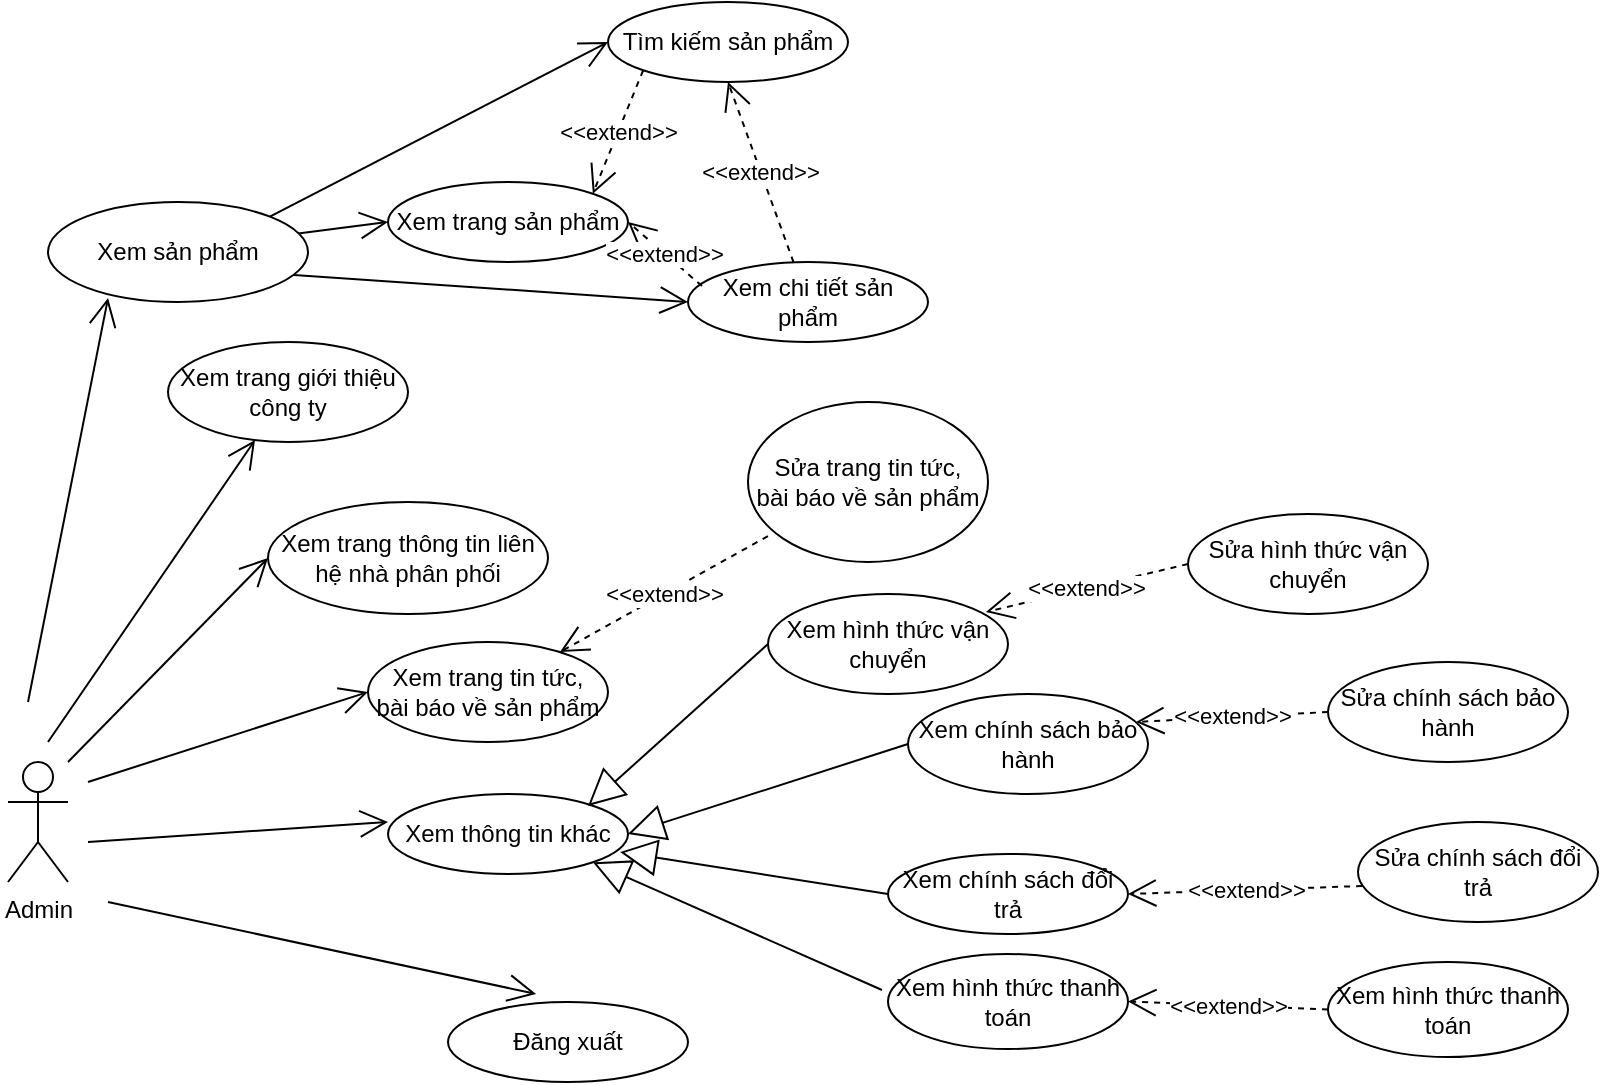 <mxfile version="13.9.2" type="github">
  <diagram id="htsnJRiTy0PdUouxYch2" name="Page-1">
    <mxGraphModel dx="1036" dy="462" grid="1" gridSize="10" guides="1" tooltips="1" connect="1" arrows="1" fold="1" page="1" pageScale="1" pageWidth="850" pageHeight="1100" math="0" shadow="0">
      <root>
        <mxCell id="0" />
        <mxCell id="1" parent="0" />
        <mxCell id="hs60Bh9PJOF-6od84D4g-1" value="Admin" style="shape=umlActor;verticalLabelPosition=bottom;verticalAlign=top;html=1;outlineConnect=0;" vertex="1" parent="1">
          <mxGeometry x="540" y="560" width="30" height="60" as="geometry" />
        </mxCell>
        <mxCell id="hs60Bh9PJOF-6od84D4g-2" value="Sửa hình thức vận chuyển" style="ellipse;whiteSpace=wrap;html=1;" vertex="1" parent="1">
          <mxGeometry x="1130" y="436" width="120" height="50" as="geometry" />
        </mxCell>
        <mxCell id="hs60Bh9PJOF-6od84D4g-3" value="Sửa chính sách bảo hành" style="ellipse;whiteSpace=wrap;html=1;" vertex="1" parent="1">
          <mxGeometry x="1200" y="510" width="120" height="50" as="geometry" />
        </mxCell>
        <mxCell id="hs60Bh9PJOF-6od84D4g-4" value="Sửa chính sách đổi trả" style="ellipse;whiteSpace=wrap;html=1;" vertex="1" parent="1">
          <mxGeometry x="1215" y="590" width="120" height="50" as="geometry" />
        </mxCell>
        <mxCell id="hs60Bh9PJOF-6od84D4g-5" style="edgeStyle=orthogonalEdgeStyle;rounded=0;orthogonalLoop=1;jettySize=auto;html=1;exitX=0.5;exitY=1;exitDx=0;exitDy=0;" edge="1" parent="1" source="hs60Bh9PJOF-6od84D4g-4" target="hs60Bh9PJOF-6od84D4g-4">
          <mxGeometry relative="1" as="geometry" />
        </mxCell>
        <mxCell id="hs60Bh9PJOF-6od84D4g-6" value="Xem hình thức thanh toán" style="ellipse;whiteSpace=wrap;html=1;" vertex="1" parent="1">
          <mxGeometry x="1200" y="660" width="120" height="47.5" as="geometry" />
        </mxCell>
        <mxCell id="hs60Bh9PJOF-6od84D4g-13" value="Đăng xuất" style="ellipse;whiteSpace=wrap;html=1;" vertex="1" parent="1">
          <mxGeometry x="760" y="680" width="120" height="40" as="geometry" />
        </mxCell>
        <mxCell id="hs60Bh9PJOF-6od84D4g-14" value="" style="endArrow=open;endFill=1;endSize=12;html=1;entryX=0.367;entryY=-0.1;entryDx=0;entryDy=0;entryPerimeter=0;" edge="1" parent="1" target="hs60Bh9PJOF-6od84D4g-13">
          <mxGeometry width="160" relative="1" as="geometry">
            <mxPoint x="590" y="630" as="sourcePoint" />
            <mxPoint x="452.426" y="697.322" as="targetPoint" />
          </mxGeometry>
        </mxCell>
        <mxCell id="hs60Bh9PJOF-6od84D4g-16" value="Xem trang tin tức, &lt;br&gt;bài báo về sản phẩm" style="ellipse;whiteSpace=wrap;html=1;" vertex="1" parent="1">
          <mxGeometry x="720" y="500" width="120" height="50" as="geometry" />
        </mxCell>
        <mxCell id="hs60Bh9PJOF-6od84D4g-17" value="Xem trang thông tin liên hệ nhà phân phối" style="ellipse;whiteSpace=wrap;html=1;" vertex="1" parent="1">
          <mxGeometry x="670" y="430" width="140" height="56" as="geometry" />
        </mxCell>
        <mxCell id="hs60Bh9PJOF-6od84D4g-18" value="Xem hình thức thanh toán" style="ellipse;whiteSpace=wrap;html=1;" vertex="1" parent="1">
          <mxGeometry x="980" y="656" width="120" height="47.5" as="geometry" />
        </mxCell>
        <mxCell id="hs60Bh9PJOF-6od84D4g-19" value="Xem hình thức vận chuyển" style="ellipse;whiteSpace=wrap;html=1;" vertex="1" parent="1">
          <mxGeometry x="920" y="476" width="120" height="50" as="geometry" />
        </mxCell>
        <mxCell id="hs60Bh9PJOF-6od84D4g-20" value="Xem chính sách bảo hành" style="ellipse;whiteSpace=wrap;html=1;" vertex="1" parent="1">
          <mxGeometry x="990" y="526" width="120" height="50" as="geometry" />
        </mxCell>
        <mxCell id="hs60Bh9PJOF-6od84D4g-21" value="Xem chính sách đổi trả" style="ellipse;whiteSpace=wrap;html=1;" vertex="1" parent="1">
          <mxGeometry x="980" y="606" width="120" height="40" as="geometry" />
        </mxCell>
        <mxCell id="hs60Bh9PJOF-6od84D4g-22" value="Xem thông tin khác" style="ellipse;whiteSpace=wrap;html=1;" vertex="1" parent="1">
          <mxGeometry x="730" y="576" width="120" height="40" as="geometry" />
        </mxCell>
        <mxCell id="hs60Bh9PJOF-6od84D4g-23" value="Xem trang giới thiệu công ty" style="ellipse;whiteSpace=wrap;html=1;" vertex="1" parent="1">
          <mxGeometry x="620" y="350" width="120" height="50" as="geometry" />
        </mxCell>
        <mxCell id="hs60Bh9PJOF-6od84D4g-24" value="" style="endArrow=block;endSize=16;endFill=0;html=1;exitX=0;exitY=0.5;exitDx=0;exitDy=0;" edge="1" parent="1" source="hs60Bh9PJOF-6od84D4g-19">
          <mxGeometry width="160" relative="1" as="geometry">
            <mxPoint x="650" y="676" as="sourcePoint" />
            <mxPoint x="830" y="582" as="targetPoint" />
          </mxGeometry>
        </mxCell>
        <mxCell id="hs60Bh9PJOF-6od84D4g-25" value="" style="endArrow=block;endSize=16;endFill=0;html=1;entryX=1;entryY=0.5;entryDx=0;entryDy=0;exitX=0;exitY=0.5;exitDx=0;exitDy=0;" edge="1" parent="1" source="hs60Bh9PJOF-6od84D4g-20" target="hs60Bh9PJOF-6od84D4g-22">
          <mxGeometry width="160" relative="1" as="geometry">
            <mxPoint x="886.96" y="688" as="sourcePoint" />
            <mxPoint x="842.426" y="620.142" as="targetPoint" />
          </mxGeometry>
        </mxCell>
        <mxCell id="hs60Bh9PJOF-6od84D4g-26" value="" style="endArrow=block;endSize=16;endFill=0;html=1;entryX=0.967;entryY=0.725;entryDx=0;entryDy=0;exitX=0;exitY=0.5;exitDx=0;exitDy=0;entryPerimeter=0;" edge="1" parent="1" source="hs60Bh9PJOF-6od84D4g-21" target="hs60Bh9PJOF-6od84D4g-22">
          <mxGeometry width="160" relative="1" as="geometry">
            <mxPoint x="1000" y="581" as="sourcePoint" />
            <mxPoint x="860" y="606" as="targetPoint" />
          </mxGeometry>
        </mxCell>
        <mxCell id="hs60Bh9PJOF-6od84D4g-27" value="" style="endArrow=block;endSize=16;endFill=0;html=1;entryX=1;entryY=1;entryDx=0;entryDy=0;exitX=-0.025;exitY=0.379;exitDx=0;exitDy=0;exitPerimeter=0;" edge="1" parent="1" source="hs60Bh9PJOF-6od84D4g-18" target="hs60Bh9PJOF-6od84D4g-22">
          <mxGeometry width="160" relative="1" as="geometry">
            <mxPoint x="990" y="636" as="sourcePoint" />
            <mxPoint x="856.04" y="615" as="targetPoint" />
          </mxGeometry>
        </mxCell>
        <mxCell id="hs60Bh9PJOF-6od84D4g-28" value="" style="endArrow=open;endFill=1;endSize=12;html=1;entryX=0;entryY=0.5;entryDx=0;entryDy=0;" edge="1" parent="1" target="hs60Bh9PJOF-6od84D4g-17">
          <mxGeometry width="160" relative="1" as="geometry">
            <mxPoint x="570" y="560" as="sourcePoint" />
            <mxPoint x="442.426" y="727.322" as="targetPoint" />
          </mxGeometry>
        </mxCell>
        <mxCell id="hs60Bh9PJOF-6od84D4g-29" value="" style="endArrow=open;endFill=1;endSize=12;html=1;entryX=0;entryY=0.5;entryDx=0;entryDy=0;" edge="1" parent="1" target="hs60Bh9PJOF-6od84D4g-16">
          <mxGeometry width="160" relative="1" as="geometry">
            <mxPoint x="580" y="570" as="sourcePoint" />
            <mxPoint x="720" y="461" as="targetPoint" />
          </mxGeometry>
        </mxCell>
        <mxCell id="hs60Bh9PJOF-6od84D4g-30" value="" style="endArrow=open;endFill=1;endSize=12;html=1;entryX=0;entryY=0.35;entryDx=0;entryDy=0;entryPerimeter=0;" edge="1" parent="1" target="hs60Bh9PJOF-6od84D4g-22">
          <mxGeometry width="160" relative="1" as="geometry">
            <mxPoint x="580" y="600" as="sourcePoint" />
            <mxPoint x="720" y="541" as="targetPoint" />
          </mxGeometry>
        </mxCell>
        <mxCell id="hs60Bh9PJOF-6od84D4g-31" value="" style="endArrow=open;endFill=1;endSize=12;html=1;" edge="1" parent="1" target="hs60Bh9PJOF-6od84D4g-23">
          <mxGeometry width="160" relative="1" as="geometry">
            <mxPoint x="560" y="550" as="sourcePoint" />
            <mxPoint x="720" y="461" as="targetPoint" />
          </mxGeometry>
        </mxCell>
        <mxCell id="hs60Bh9PJOF-6od84D4g-32" value="&amp;lt;&amp;lt;extend&amp;gt;&amp;gt;" style="endArrow=open;endSize=12;dashed=1;html=1;exitX=0;exitY=0.5;exitDx=0;exitDy=0;entryX=0.908;entryY=0.18;entryDx=0;entryDy=0;entryPerimeter=0;" edge="1" parent="1" source="hs60Bh9PJOF-6od84D4g-2" target="hs60Bh9PJOF-6od84D4g-19">
          <mxGeometry width="160" relative="1" as="geometry">
            <mxPoint x="1200" y="245" as="sourcePoint" />
            <mxPoint x="1100.96" y="247" as="targetPoint" />
          </mxGeometry>
        </mxCell>
        <mxCell id="hs60Bh9PJOF-6od84D4g-34" value="&amp;lt;&amp;lt;extend&amp;gt;&amp;gt;" style="endArrow=open;endSize=12;dashed=1;html=1;exitX=0;exitY=0.5;exitDx=0;exitDy=0;entryX=0.95;entryY=0.28;entryDx=0;entryDy=0;entryPerimeter=0;" edge="1" parent="1" source="hs60Bh9PJOF-6od84D4g-3" target="hs60Bh9PJOF-6od84D4g-20">
          <mxGeometry width="160" relative="1" as="geometry">
            <mxPoint x="1140" y="471" as="sourcePoint" />
            <mxPoint x="1038.96" y="495" as="targetPoint" />
          </mxGeometry>
        </mxCell>
        <mxCell id="hs60Bh9PJOF-6od84D4g-35" value="&amp;lt;&amp;lt;extend&amp;gt;&amp;gt;" style="endArrow=open;endSize=12;dashed=1;html=1;exitX=0.017;exitY=0.64;exitDx=0;exitDy=0;entryX=1;entryY=0.5;entryDx=0;entryDy=0;exitPerimeter=0;" edge="1" parent="1" source="hs60Bh9PJOF-6od84D4g-4" target="hs60Bh9PJOF-6od84D4g-21">
          <mxGeometry width="160" relative="1" as="geometry">
            <mxPoint x="1210" y="545" as="sourcePoint" />
            <mxPoint x="1114" y="550" as="targetPoint" />
          </mxGeometry>
        </mxCell>
        <mxCell id="hs60Bh9PJOF-6od84D4g-36" value="&amp;lt;&amp;lt;extend&amp;gt;&amp;gt;" style="endArrow=open;endSize=12;dashed=1;html=1;exitX=0;exitY=0.5;exitDx=0;exitDy=0;entryX=1;entryY=0.5;entryDx=0;entryDy=0;" edge="1" parent="1" source="hs60Bh9PJOF-6od84D4g-6" target="hs60Bh9PJOF-6od84D4g-18">
          <mxGeometry width="160" relative="1" as="geometry">
            <mxPoint x="1227.04" y="632" as="sourcePoint" />
            <mxPoint x="1110" y="636" as="targetPoint" />
          </mxGeometry>
        </mxCell>
        <mxCell id="hs60Bh9PJOF-6od84D4g-37" value="&amp;lt;&amp;lt;extend&amp;gt;&amp;gt;" style="endArrow=open;endSize=12;dashed=1;html=1;exitX=0.083;exitY=0.838;exitDx=0;exitDy=0;exitPerimeter=0;" edge="1" parent="1" source="hs60Bh9PJOF-6od84D4g-38" target="hs60Bh9PJOF-6od84D4g-16">
          <mxGeometry width="160" relative="1" as="geometry">
            <mxPoint x="920" y="450" as="sourcePoint" />
            <mxPoint x="1038.96" y="495" as="targetPoint" />
          </mxGeometry>
        </mxCell>
        <mxCell id="hs60Bh9PJOF-6od84D4g-38" value="Sửa trang tin tức,&lt;br&gt;bài báo về sản phẩm" style="ellipse;whiteSpace=wrap;html=1;" vertex="1" parent="1">
          <mxGeometry x="910" y="380" width="120" height="80" as="geometry" />
        </mxCell>
        <mxCell id="hs60Bh9PJOF-6od84D4g-39" value="Xem chi tiết sản phẩm" style="ellipse;whiteSpace=wrap;html=1;" vertex="1" parent="1">
          <mxGeometry x="880" y="310" width="120" height="40" as="geometry" />
        </mxCell>
        <mxCell id="hs60Bh9PJOF-6od84D4g-40" value="Xem trang sản phẩm" style="ellipse;whiteSpace=wrap;html=1;" vertex="1" parent="1">
          <mxGeometry x="730" y="270" width="120" height="40" as="geometry" />
        </mxCell>
        <mxCell id="hs60Bh9PJOF-6od84D4g-41" value="&amp;lt;&amp;lt;extend&amp;gt;&amp;gt;" style="endArrow=open;endSize=12;dashed=1;html=1;exitX=0.058;exitY=0.3;exitDx=0;exitDy=0;exitPerimeter=0;entryX=1;entryY=0.5;entryDx=0;entryDy=0;" edge="1" parent="1" source="hs60Bh9PJOF-6od84D4g-39" target="hs60Bh9PJOF-6od84D4g-40">
          <mxGeometry width="160" relative="1" as="geometry">
            <mxPoint x="900" y="302.5" as="sourcePoint" />
            <mxPoint x="870" y="395" as="targetPoint" />
          </mxGeometry>
        </mxCell>
        <mxCell id="hs60Bh9PJOF-6od84D4g-42" value="" style="endArrow=open;endFill=1;endSize=12;html=1;entryX=0;entryY=0.5;entryDx=0;entryDy=0;exitX=0.946;exitY=0.729;exitDx=0;exitDy=0;exitPerimeter=0;" edge="1" parent="1" source="hs60Bh9PJOF-6od84D4g-48" target="hs60Bh9PJOF-6od84D4g-39">
          <mxGeometry width="160" relative="1" as="geometry">
            <mxPoint x="600" y="330" as="sourcePoint" />
            <mxPoint x="560" y="210" as="targetPoint" />
          </mxGeometry>
        </mxCell>
        <mxCell id="hs60Bh9PJOF-6od84D4g-43" value="" style="endArrow=open;endFill=1;endSize=12;html=1;entryX=0;entryY=0.5;entryDx=0;entryDy=0;exitX=0.962;exitY=0.314;exitDx=0;exitDy=0;exitPerimeter=0;" edge="1" parent="1" source="hs60Bh9PJOF-6od84D4g-48" target="hs60Bh9PJOF-6od84D4g-40">
          <mxGeometry width="160" relative="1" as="geometry">
            <mxPoint x="600" y="300" as="sourcePoint" />
            <mxPoint x="545" y="150" as="targetPoint" />
          </mxGeometry>
        </mxCell>
        <mxCell id="hs60Bh9PJOF-6od84D4g-44" value="Tìm kiếm sản phẩm" style="ellipse;whiteSpace=wrap;html=1;" vertex="1" parent="1">
          <mxGeometry x="840" y="180" width="120" height="40" as="geometry" />
        </mxCell>
        <mxCell id="hs60Bh9PJOF-6od84D4g-45" value="" style="endArrow=open;endFill=1;endSize=12;html=1;entryX=0;entryY=0.5;entryDx=0;entryDy=0;exitX=1;exitY=0;exitDx=0;exitDy=0;" edge="1" parent="1" source="hs60Bh9PJOF-6od84D4g-48" target="hs60Bh9PJOF-6od84D4g-44">
          <mxGeometry width="160" relative="1" as="geometry">
            <mxPoint x="580" y="290" as="sourcePoint" />
            <mxPoint x="580" y="320" as="targetPoint" />
          </mxGeometry>
        </mxCell>
        <mxCell id="hs60Bh9PJOF-6od84D4g-46" value="&amp;lt;&amp;lt;extend&amp;gt;&amp;gt;" style="endArrow=open;endSize=12;dashed=1;html=1;exitX=0;exitY=1;exitDx=0;exitDy=0;entryX=1;entryY=0;entryDx=0;entryDy=0;" edge="1" parent="1" source="hs60Bh9PJOF-6od84D4g-44" target="hs60Bh9PJOF-6od84D4g-40">
          <mxGeometry width="160" relative="1" as="geometry">
            <mxPoint x="766.96" y="332" as="sourcePoint" />
            <mxPoint x="700" y="320" as="targetPoint" />
          </mxGeometry>
        </mxCell>
        <mxCell id="hs60Bh9PJOF-6od84D4g-47" value="&amp;lt;&amp;lt;extend&amp;gt;&amp;gt;" style="endArrow=open;endSize=12;dashed=1;html=1;entryX=0.5;entryY=1;entryDx=0;entryDy=0;" edge="1" parent="1" source="hs60Bh9PJOF-6od84D4g-39" target="hs60Bh9PJOF-6od84D4g-44">
          <mxGeometry width="160" relative="1" as="geometry">
            <mxPoint x="766.96" y="332" as="sourcePoint" />
            <mxPoint x="700" y="320" as="targetPoint" />
          </mxGeometry>
        </mxCell>
        <mxCell id="hs60Bh9PJOF-6od84D4g-48" value="Xem sản phẩm" style="ellipse;whiteSpace=wrap;html=1;" vertex="1" parent="1">
          <mxGeometry x="560" y="280" width="130" height="50" as="geometry" />
        </mxCell>
        <mxCell id="hs60Bh9PJOF-6od84D4g-50" value="" style="endArrow=open;endFill=1;endSize=12;html=1;entryX=0.231;entryY=0.96;entryDx=0;entryDy=0;entryPerimeter=0;" edge="1" parent="1" target="hs60Bh9PJOF-6od84D4g-48">
          <mxGeometry width="160" relative="1" as="geometry">
            <mxPoint x="550" y="530" as="sourcePoint" />
            <mxPoint x="673.517" y="409.038" as="targetPoint" />
          </mxGeometry>
        </mxCell>
      </root>
    </mxGraphModel>
  </diagram>
</mxfile>
